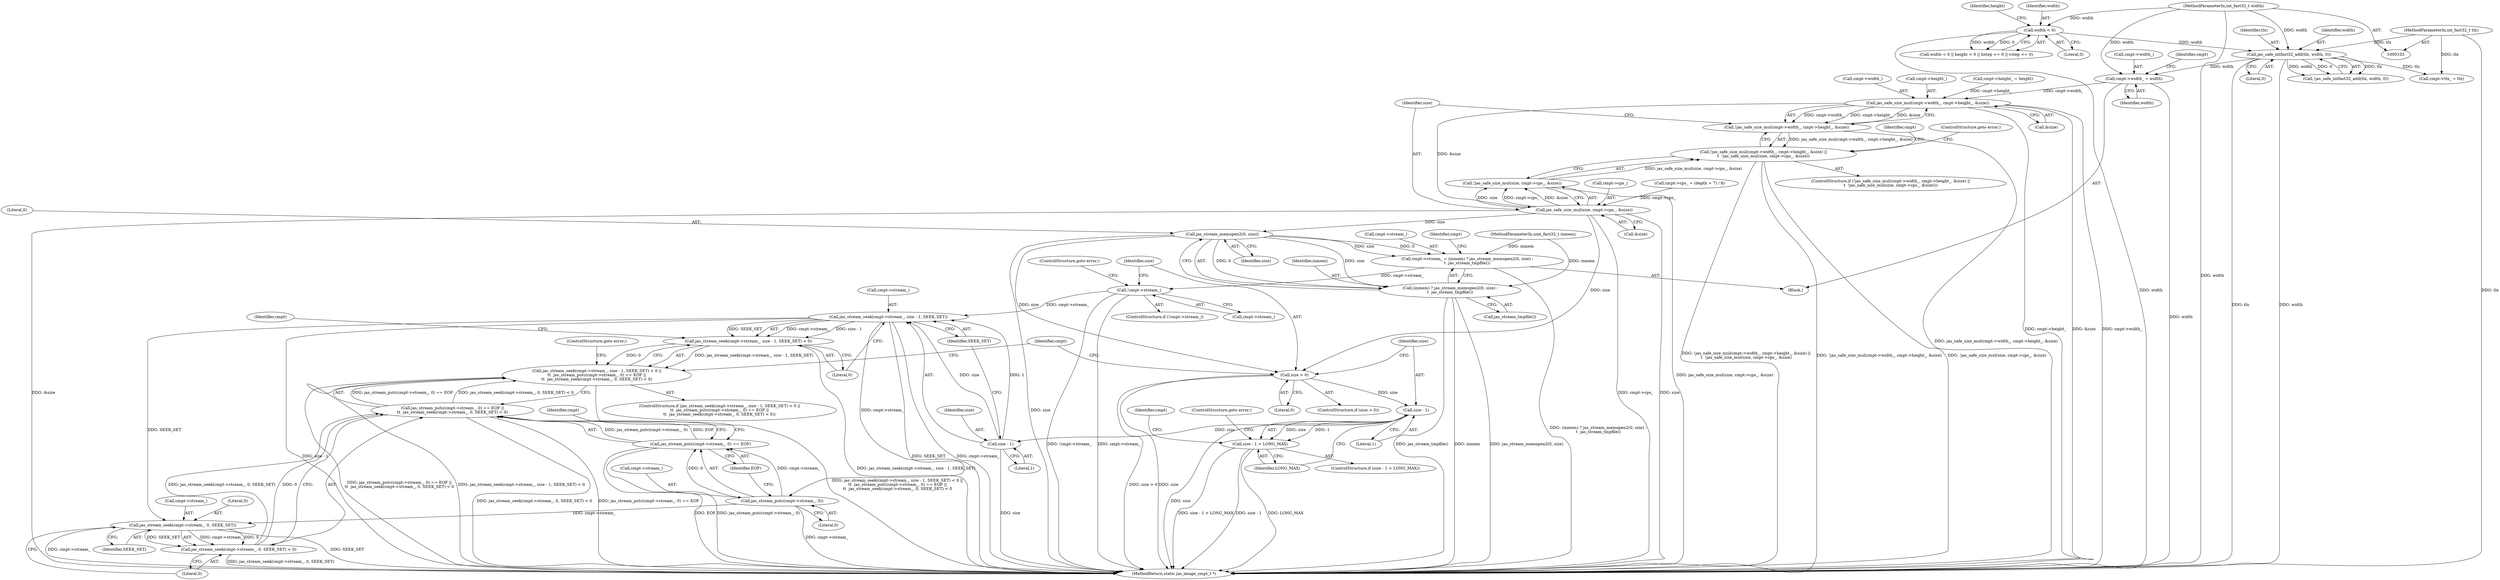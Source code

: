 digraph "0_jasper_d42b2388f7f8e0332c846675133acea151fc557a_11@pointer" {
"1000184" [label="(Call,cmpt->width_ = width)"];
"1000139" [label="(Call,jas_safe_intfast32_add(tlx, width, 0))"];
"1000103" [label="(MethodParameterIn,int_fast32_t tlx)"];
"1000120" [label="(Call,width < 0)"];
"1000107" [label="(MethodParameterIn,int_fast32_t width)"];
"1000221" [label="(Call,jas_safe_size_mul(cmpt->width_, cmpt->height_, &size))"];
"1000220" [label="(Call,!jas_safe_size_mul(cmpt->width_, cmpt->height_, &size))"];
"1000219" [label="(Call,!jas_safe_size_mul(cmpt->width_, cmpt->height_, &size) ||\n\t  !jas_safe_size_mul(size, cmpt->cps_, &size))"];
"1000231" [label="(Call,jas_safe_size_mul(size, cmpt->cps_, &size))"];
"1000230" [label="(Call,!jas_safe_size_mul(size, cmpt->cps_, &size))"];
"1000246" [label="(Call,jas_stream_memopen2(0, size))"];
"1000240" [label="(Call,cmpt->stream_ = (inmem) ? jas_stream_memopen2(0, size) :\n\t  jas_stream_tmpfile())"];
"1000251" [label="(Call,!cmpt->stream_)"];
"1000273" [label="(Call,jas_stream_seek(cmpt->stream_, size - 1, SEEK_SET))"];
"1000272" [label="(Call,jas_stream_seek(cmpt->stream_, size - 1, SEEK_SET) < 0)"];
"1000271" [label="(Call,jas_stream_seek(cmpt->stream_, size - 1, SEEK_SET) < 0 ||\n\t\t  jas_stream_putc(cmpt->stream_, 0) == EOF ||\n\t\t  jas_stream_seek(cmpt->stream_, 0, SEEK_SET) < 0)"];
"1000284" [label="(Call,jas_stream_putc(cmpt->stream_, 0))"];
"1000283" [label="(Call,jas_stream_putc(cmpt->stream_, 0) == EOF)"];
"1000282" [label="(Call,jas_stream_putc(cmpt->stream_, 0) == EOF ||\n\t\t  jas_stream_seek(cmpt->stream_, 0, SEEK_SET) < 0)"];
"1000291" [label="(Call,jas_stream_seek(cmpt->stream_, 0, SEEK_SET))"];
"1000290" [label="(Call,jas_stream_seek(cmpt->stream_, 0, SEEK_SET) < 0)"];
"1000244" [label="(Call,(inmem) ? jas_stream_memopen2(0, size) :\n\t  jas_stream_tmpfile())"];
"1000258" [label="(Call,size > 0)"];
"1000264" [label="(Call,size - 1)"];
"1000263" [label="(Call,size - 1 > LONG_MAX)"];
"1000277" [label="(Call,size - 1)"];
"1000141" [label="(Identifier,width)"];
"1000296" [label="(Identifier,SEEK_SET)"];
"1000191" [label="(Identifier,cmpt)"];
"1000140" [label="(Identifier,tlx)"];
"1000220" [label="(Call,!jas_safe_size_mul(cmpt->width_, cmpt->height_, &size))"];
"1000272" [label="(Call,jas_stream_seek(cmpt->stream_, size - 1, SEEK_SET) < 0)"];
"1000244" [label="(Call,(inmem) ? jas_stream_memopen2(0, size) :\n\t  jas_stream_tmpfile())"];
"1000230" [label="(Call,!jas_safe_size_mul(size, cmpt->cps_, &size))"];
"1000185" [label="(Call,cmpt->width_)"];
"1000139" [label="(Call,jas_safe_intfast32_add(tlx, width, 0))"];
"1000273" [label="(Call,jas_stream_seek(cmpt->stream_, size - 1, SEEK_SET))"];
"1000263" [label="(Call,size - 1 > LONG_MAX)"];
"1000274" [label="(Call,cmpt->stream_)"];
"1000281" [label="(Literal,0)"];
"1000280" [label="(Identifier,SEEK_SET)"];
"1000288" [label="(Literal,0)"];
"1000275" [label="(Identifier,cmpt)"];
"1000242" [label="(Identifier,cmpt)"];
"1000221" [label="(Call,jas_safe_size_mul(cmpt->width_, cmpt->height_, &size))"];
"1000285" [label="(Call,cmpt->stream_)"];
"1000120" [label="(Call,width < 0)"];
"1000231" [label="(Call,jas_safe_size_mul(size, cmpt->cps_, &size))"];
"1000247" [label="(Literal,0)"];
"1000259" [label="(Identifier,size)"];
"1000250" [label="(ControlStructure,if (!cmpt->stream_))"];
"1000271" [label="(Call,jas_stream_seek(cmpt->stream_, size - 1, SEEK_SET) < 0 ||\n\t\t  jas_stream_putc(cmpt->stream_, 0) == EOF ||\n\t\t  jas_stream_seek(cmpt->stream_, 0, SEEK_SET) < 0)"];
"1000299" [label="(ControlStructure,goto error;)"];
"1000265" [label="(Identifier,size)"];
"1000225" [label="(Call,cmpt->height_)"];
"1000292" [label="(Call,cmpt->stream_)"];
"1000119" [label="(Call,width < 0 || height < 0 || hstep <= 0 || vstep <= 0)"];
"1000248" [label="(Identifier,size)"];
"1000241" [label="(Call,cmpt->stream_)"];
"1000236" [label="(Call,&size)"];
"1000107" [label="(MethodParameterIn,int_fast32_t width)"];
"1000295" [label="(Literal,0)"];
"1000232" [label="(Identifier,size)"];
"1000270" [label="(ControlStructure,if (jas_stream_seek(cmpt->stream_, size - 1, SEEK_SET) < 0 ||\n\t\t  jas_stream_putc(cmpt->stream_, 0) == EOF ||\n\t\t  jas_stream_seek(cmpt->stream_, 0, SEEK_SET) < 0))"];
"1000138" [label="(Call,!jas_safe_intfast32_add(tlx, width, 0))"];
"1000266" [label="(Literal,1)"];
"1000267" [label="(Identifier,LONG_MAX)"];
"1000269" [label="(ControlStructure,goto error;)"];
"1000233" [label="(Call,cmpt->cps_)"];
"1000103" [label="(MethodParameterIn,int_fast32_t tlx)"];
"1000189" [label="(Call,cmpt->height_ = height)"];
"1000262" [label="(ControlStructure,if (size - 1 > LONG_MAX))"];
"1000257" [label="(ControlStructure,if (size > 0))"];
"1000240" [label="(Call,cmpt->stream_ = (inmem) ? jas_stream_memopen2(0, size) :\n\t  jas_stream_tmpfile())"];
"1000209" [label="(Call,cmpt->cps_ = (depth + 7) / 8)"];
"1000122" [label="(Literal,0)"];
"1000246" [label="(Call,jas_stream_memopen2(0, size))"];
"1000253" [label="(Identifier,cmpt)"];
"1000290" [label="(Call,jas_stream_seek(cmpt->stream_, 0, SEEK_SET) < 0)"];
"1000277" [label="(Call,size - 1)"];
"1000164" [label="(Call,cmpt->tlx_ = tlx)"];
"1000264" [label="(Call,size - 1)"];
"1000297" [label="(Literal,0)"];
"1000112" [label="(Block,)"];
"1000249" [label="(Call,jas_stream_tmpfile())"];
"1000289" [label="(Identifier,EOF)"];
"1000284" [label="(Call,jas_stream_putc(cmpt->stream_, 0))"];
"1000310" [label="(MethodReturn,static jas_image_cmpt_t *)"];
"1000256" [label="(ControlStructure,goto error;)"];
"1000111" [label="(MethodParameterIn,uint_fast32_t inmem)"];
"1000301" [label="(Identifier,cmpt)"];
"1000219" [label="(Call,!jas_safe_size_mul(cmpt->width_, cmpt->height_, &size) ||\n\t  !jas_safe_size_mul(size, cmpt->cps_, &size))"];
"1000283" [label="(Call,jas_stream_putc(cmpt->stream_, 0) == EOF)"];
"1000251" [label="(Call,!cmpt->stream_)"];
"1000125" [label="(Identifier,height)"];
"1000121" [label="(Identifier,width)"];
"1000239" [label="(ControlStructure,goto error;)"];
"1000279" [label="(Literal,1)"];
"1000188" [label="(Identifier,width)"];
"1000222" [label="(Call,cmpt->width_)"];
"1000278" [label="(Identifier,size)"];
"1000218" [label="(ControlStructure,if (!jas_safe_size_mul(cmpt->width_, cmpt->height_, &size) ||\n\t  !jas_safe_size_mul(size, cmpt->cps_, &size)))"];
"1000282" [label="(Call,jas_stream_putc(cmpt->stream_, 0) == EOF ||\n\t\t  jas_stream_seek(cmpt->stream_, 0, SEEK_SET) < 0)"];
"1000228" [label="(Call,&size)"];
"1000258" [label="(Call,size > 0)"];
"1000286" [label="(Identifier,cmpt)"];
"1000252" [label="(Call,cmpt->stream_)"];
"1000291" [label="(Call,jas_stream_seek(cmpt->stream_, 0, SEEK_SET))"];
"1000293" [label="(Identifier,cmpt)"];
"1000245" [label="(Identifier,inmem)"];
"1000142" [label="(Literal,0)"];
"1000260" [label="(Literal,0)"];
"1000184" [label="(Call,cmpt->width_ = width)"];
"1000184" -> "1000112"  [label="AST: "];
"1000184" -> "1000188"  [label="CFG: "];
"1000185" -> "1000184"  [label="AST: "];
"1000188" -> "1000184"  [label="AST: "];
"1000191" -> "1000184"  [label="CFG: "];
"1000184" -> "1000310"  [label="DDG: width"];
"1000139" -> "1000184"  [label="DDG: width"];
"1000107" -> "1000184"  [label="DDG: width"];
"1000184" -> "1000221"  [label="DDG: cmpt->width_"];
"1000139" -> "1000138"  [label="AST: "];
"1000139" -> "1000142"  [label="CFG: "];
"1000140" -> "1000139"  [label="AST: "];
"1000141" -> "1000139"  [label="AST: "];
"1000142" -> "1000139"  [label="AST: "];
"1000138" -> "1000139"  [label="CFG: "];
"1000139" -> "1000310"  [label="DDG: width"];
"1000139" -> "1000310"  [label="DDG: tlx"];
"1000139" -> "1000138"  [label="DDG: tlx"];
"1000139" -> "1000138"  [label="DDG: width"];
"1000139" -> "1000138"  [label="DDG: 0"];
"1000103" -> "1000139"  [label="DDG: tlx"];
"1000120" -> "1000139"  [label="DDG: width"];
"1000107" -> "1000139"  [label="DDG: width"];
"1000139" -> "1000164"  [label="DDG: tlx"];
"1000103" -> "1000102"  [label="AST: "];
"1000103" -> "1000310"  [label="DDG: tlx"];
"1000103" -> "1000164"  [label="DDG: tlx"];
"1000120" -> "1000119"  [label="AST: "];
"1000120" -> "1000122"  [label="CFG: "];
"1000121" -> "1000120"  [label="AST: "];
"1000122" -> "1000120"  [label="AST: "];
"1000125" -> "1000120"  [label="CFG: "];
"1000119" -> "1000120"  [label="CFG: "];
"1000120" -> "1000310"  [label="DDG: width"];
"1000120" -> "1000119"  [label="DDG: width"];
"1000120" -> "1000119"  [label="DDG: 0"];
"1000107" -> "1000120"  [label="DDG: width"];
"1000107" -> "1000102"  [label="AST: "];
"1000107" -> "1000310"  [label="DDG: width"];
"1000221" -> "1000220"  [label="AST: "];
"1000221" -> "1000228"  [label="CFG: "];
"1000222" -> "1000221"  [label="AST: "];
"1000225" -> "1000221"  [label="AST: "];
"1000228" -> "1000221"  [label="AST: "];
"1000220" -> "1000221"  [label="CFG: "];
"1000221" -> "1000310"  [label="DDG: cmpt->height_"];
"1000221" -> "1000310"  [label="DDG: &size"];
"1000221" -> "1000310"  [label="DDG: cmpt->width_"];
"1000221" -> "1000220"  [label="DDG: cmpt->width_"];
"1000221" -> "1000220"  [label="DDG: cmpt->height_"];
"1000221" -> "1000220"  [label="DDG: &size"];
"1000189" -> "1000221"  [label="DDG: cmpt->height_"];
"1000221" -> "1000231"  [label="DDG: &size"];
"1000220" -> "1000219"  [label="AST: "];
"1000232" -> "1000220"  [label="CFG: "];
"1000219" -> "1000220"  [label="CFG: "];
"1000220" -> "1000310"  [label="DDG: jas_safe_size_mul(cmpt->width_, cmpt->height_, &size)"];
"1000220" -> "1000219"  [label="DDG: jas_safe_size_mul(cmpt->width_, cmpt->height_, &size)"];
"1000219" -> "1000218"  [label="AST: "];
"1000219" -> "1000230"  [label="CFG: "];
"1000230" -> "1000219"  [label="AST: "];
"1000239" -> "1000219"  [label="CFG: "];
"1000242" -> "1000219"  [label="CFG: "];
"1000219" -> "1000310"  [label="DDG: !jas_safe_size_mul(cmpt->width_, cmpt->height_, &size) ||\n\t  !jas_safe_size_mul(size, cmpt->cps_, &size)"];
"1000219" -> "1000310"  [label="DDG: !jas_safe_size_mul(cmpt->width_, cmpt->height_, &size)"];
"1000219" -> "1000310"  [label="DDG: !jas_safe_size_mul(size, cmpt->cps_, &size)"];
"1000230" -> "1000219"  [label="DDG: jas_safe_size_mul(size, cmpt->cps_, &size)"];
"1000231" -> "1000230"  [label="AST: "];
"1000231" -> "1000236"  [label="CFG: "];
"1000232" -> "1000231"  [label="AST: "];
"1000233" -> "1000231"  [label="AST: "];
"1000236" -> "1000231"  [label="AST: "];
"1000230" -> "1000231"  [label="CFG: "];
"1000231" -> "1000310"  [label="DDG: &size"];
"1000231" -> "1000310"  [label="DDG: cmpt->cps_"];
"1000231" -> "1000310"  [label="DDG: size"];
"1000231" -> "1000230"  [label="DDG: size"];
"1000231" -> "1000230"  [label="DDG: cmpt->cps_"];
"1000231" -> "1000230"  [label="DDG: &size"];
"1000209" -> "1000231"  [label="DDG: cmpt->cps_"];
"1000231" -> "1000246"  [label="DDG: size"];
"1000231" -> "1000258"  [label="DDG: size"];
"1000230" -> "1000310"  [label="DDG: jas_safe_size_mul(size, cmpt->cps_, &size)"];
"1000246" -> "1000244"  [label="AST: "];
"1000246" -> "1000248"  [label="CFG: "];
"1000247" -> "1000246"  [label="AST: "];
"1000248" -> "1000246"  [label="AST: "];
"1000244" -> "1000246"  [label="CFG: "];
"1000246" -> "1000310"  [label="DDG: size"];
"1000246" -> "1000240"  [label="DDG: 0"];
"1000246" -> "1000240"  [label="DDG: size"];
"1000246" -> "1000244"  [label="DDG: 0"];
"1000246" -> "1000244"  [label="DDG: size"];
"1000246" -> "1000258"  [label="DDG: size"];
"1000240" -> "1000112"  [label="AST: "];
"1000240" -> "1000244"  [label="CFG: "];
"1000241" -> "1000240"  [label="AST: "];
"1000244" -> "1000240"  [label="AST: "];
"1000253" -> "1000240"  [label="CFG: "];
"1000240" -> "1000310"  [label="DDG: (inmem) ? jas_stream_memopen2(0, size) :\n\t  jas_stream_tmpfile()"];
"1000111" -> "1000240"  [label="DDG: inmem"];
"1000240" -> "1000251"  [label="DDG: cmpt->stream_"];
"1000251" -> "1000250"  [label="AST: "];
"1000251" -> "1000252"  [label="CFG: "];
"1000252" -> "1000251"  [label="AST: "];
"1000256" -> "1000251"  [label="CFG: "];
"1000259" -> "1000251"  [label="CFG: "];
"1000251" -> "1000310"  [label="DDG: !cmpt->stream_"];
"1000251" -> "1000310"  [label="DDG: cmpt->stream_"];
"1000251" -> "1000273"  [label="DDG: cmpt->stream_"];
"1000273" -> "1000272"  [label="AST: "];
"1000273" -> "1000280"  [label="CFG: "];
"1000274" -> "1000273"  [label="AST: "];
"1000277" -> "1000273"  [label="AST: "];
"1000280" -> "1000273"  [label="AST: "];
"1000281" -> "1000273"  [label="CFG: "];
"1000273" -> "1000310"  [label="DDG: SEEK_SET"];
"1000273" -> "1000310"  [label="DDG: cmpt->stream_"];
"1000273" -> "1000310"  [label="DDG: size - 1"];
"1000273" -> "1000272"  [label="DDG: cmpt->stream_"];
"1000273" -> "1000272"  [label="DDG: size - 1"];
"1000273" -> "1000272"  [label="DDG: SEEK_SET"];
"1000277" -> "1000273"  [label="DDG: size"];
"1000277" -> "1000273"  [label="DDG: 1"];
"1000273" -> "1000284"  [label="DDG: cmpt->stream_"];
"1000273" -> "1000291"  [label="DDG: SEEK_SET"];
"1000272" -> "1000271"  [label="AST: "];
"1000272" -> "1000281"  [label="CFG: "];
"1000281" -> "1000272"  [label="AST: "];
"1000286" -> "1000272"  [label="CFG: "];
"1000271" -> "1000272"  [label="CFG: "];
"1000272" -> "1000310"  [label="DDG: jas_stream_seek(cmpt->stream_, size - 1, SEEK_SET)"];
"1000272" -> "1000271"  [label="DDG: jas_stream_seek(cmpt->stream_, size - 1, SEEK_SET)"];
"1000272" -> "1000271"  [label="DDG: 0"];
"1000271" -> "1000270"  [label="AST: "];
"1000271" -> "1000282"  [label="CFG: "];
"1000282" -> "1000271"  [label="AST: "];
"1000299" -> "1000271"  [label="CFG: "];
"1000301" -> "1000271"  [label="CFG: "];
"1000271" -> "1000310"  [label="DDG: jas_stream_putc(cmpt->stream_, 0) == EOF ||\n\t\t  jas_stream_seek(cmpt->stream_, 0, SEEK_SET) < 0"];
"1000271" -> "1000310"  [label="DDG: jas_stream_seek(cmpt->stream_, size - 1, SEEK_SET) < 0"];
"1000271" -> "1000310"  [label="DDG: jas_stream_seek(cmpt->stream_, size - 1, SEEK_SET) < 0 ||\n\t\t  jas_stream_putc(cmpt->stream_, 0) == EOF ||\n\t\t  jas_stream_seek(cmpt->stream_, 0, SEEK_SET) < 0"];
"1000282" -> "1000271"  [label="DDG: jas_stream_putc(cmpt->stream_, 0) == EOF"];
"1000282" -> "1000271"  [label="DDG: jas_stream_seek(cmpt->stream_, 0, SEEK_SET) < 0"];
"1000284" -> "1000283"  [label="AST: "];
"1000284" -> "1000288"  [label="CFG: "];
"1000285" -> "1000284"  [label="AST: "];
"1000288" -> "1000284"  [label="AST: "];
"1000289" -> "1000284"  [label="CFG: "];
"1000284" -> "1000310"  [label="DDG: cmpt->stream_"];
"1000284" -> "1000283"  [label="DDG: cmpt->stream_"];
"1000284" -> "1000283"  [label="DDG: 0"];
"1000284" -> "1000291"  [label="DDG: cmpt->stream_"];
"1000283" -> "1000282"  [label="AST: "];
"1000283" -> "1000289"  [label="CFG: "];
"1000289" -> "1000283"  [label="AST: "];
"1000293" -> "1000283"  [label="CFG: "];
"1000282" -> "1000283"  [label="CFG: "];
"1000283" -> "1000310"  [label="DDG: jas_stream_putc(cmpt->stream_, 0)"];
"1000283" -> "1000310"  [label="DDG: EOF"];
"1000283" -> "1000282"  [label="DDG: jas_stream_putc(cmpt->stream_, 0)"];
"1000283" -> "1000282"  [label="DDG: EOF"];
"1000282" -> "1000290"  [label="CFG: "];
"1000290" -> "1000282"  [label="AST: "];
"1000282" -> "1000310"  [label="DDG: jas_stream_seek(cmpt->stream_, 0, SEEK_SET) < 0"];
"1000282" -> "1000310"  [label="DDG: jas_stream_putc(cmpt->stream_, 0) == EOF"];
"1000290" -> "1000282"  [label="DDG: jas_stream_seek(cmpt->stream_, 0, SEEK_SET)"];
"1000290" -> "1000282"  [label="DDG: 0"];
"1000291" -> "1000290"  [label="AST: "];
"1000291" -> "1000296"  [label="CFG: "];
"1000292" -> "1000291"  [label="AST: "];
"1000295" -> "1000291"  [label="AST: "];
"1000296" -> "1000291"  [label="AST: "];
"1000297" -> "1000291"  [label="CFG: "];
"1000291" -> "1000310"  [label="DDG: cmpt->stream_"];
"1000291" -> "1000310"  [label="DDG: SEEK_SET"];
"1000291" -> "1000290"  [label="DDG: cmpt->stream_"];
"1000291" -> "1000290"  [label="DDG: 0"];
"1000291" -> "1000290"  [label="DDG: SEEK_SET"];
"1000290" -> "1000297"  [label="CFG: "];
"1000297" -> "1000290"  [label="AST: "];
"1000290" -> "1000310"  [label="DDG: jas_stream_seek(cmpt->stream_, 0, SEEK_SET)"];
"1000244" -> "1000249"  [label="CFG: "];
"1000245" -> "1000244"  [label="AST: "];
"1000249" -> "1000244"  [label="AST: "];
"1000244" -> "1000310"  [label="DDG: inmem"];
"1000244" -> "1000310"  [label="DDG: jas_stream_memopen2(0, size)"];
"1000244" -> "1000310"  [label="DDG: jas_stream_tmpfile()"];
"1000111" -> "1000244"  [label="DDG: inmem"];
"1000258" -> "1000257"  [label="AST: "];
"1000258" -> "1000260"  [label="CFG: "];
"1000259" -> "1000258"  [label="AST: "];
"1000260" -> "1000258"  [label="AST: "];
"1000265" -> "1000258"  [label="CFG: "];
"1000301" -> "1000258"  [label="CFG: "];
"1000258" -> "1000310"  [label="DDG: size"];
"1000258" -> "1000310"  [label="DDG: size > 0"];
"1000258" -> "1000264"  [label="DDG: size"];
"1000264" -> "1000263"  [label="AST: "];
"1000264" -> "1000266"  [label="CFG: "];
"1000265" -> "1000264"  [label="AST: "];
"1000266" -> "1000264"  [label="AST: "];
"1000267" -> "1000264"  [label="CFG: "];
"1000264" -> "1000310"  [label="DDG: size"];
"1000264" -> "1000263"  [label="DDG: size"];
"1000264" -> "1000263"  [label="DDG: 1"];
"1000264" -> "1000277"  [label="DDG: size"];
"1000263" -> "1000262"  [label="AST: "];
"1000263" -> "1000267"  [label="CFG: "];
"1000267" -> "1000263"  [label="AST: "];
"1000269" -> "1000263"  [label="CFG: "];
"1000275" -> "1000263"  [label="CFG: "];
"1000263" -> "1000310"  [label="DDG: LONG_MAX"];
"1000263" -> "1000310"  [label="DDG: size - 1 > LONG_MAX"];
"1000263" -> "1000310"  [label="DDG: size - 1"];
"1000277" -> "1000279"  [label="CFG: "];
"1000278" -> "1000277"  [label="AST: "];
"1000279" -> "1000277"  [label="AST: "];
"1000280" -> "1000277"  [label="CFG: "];
"1000277" -> "1000310"  [label="DDG: size"];
}
